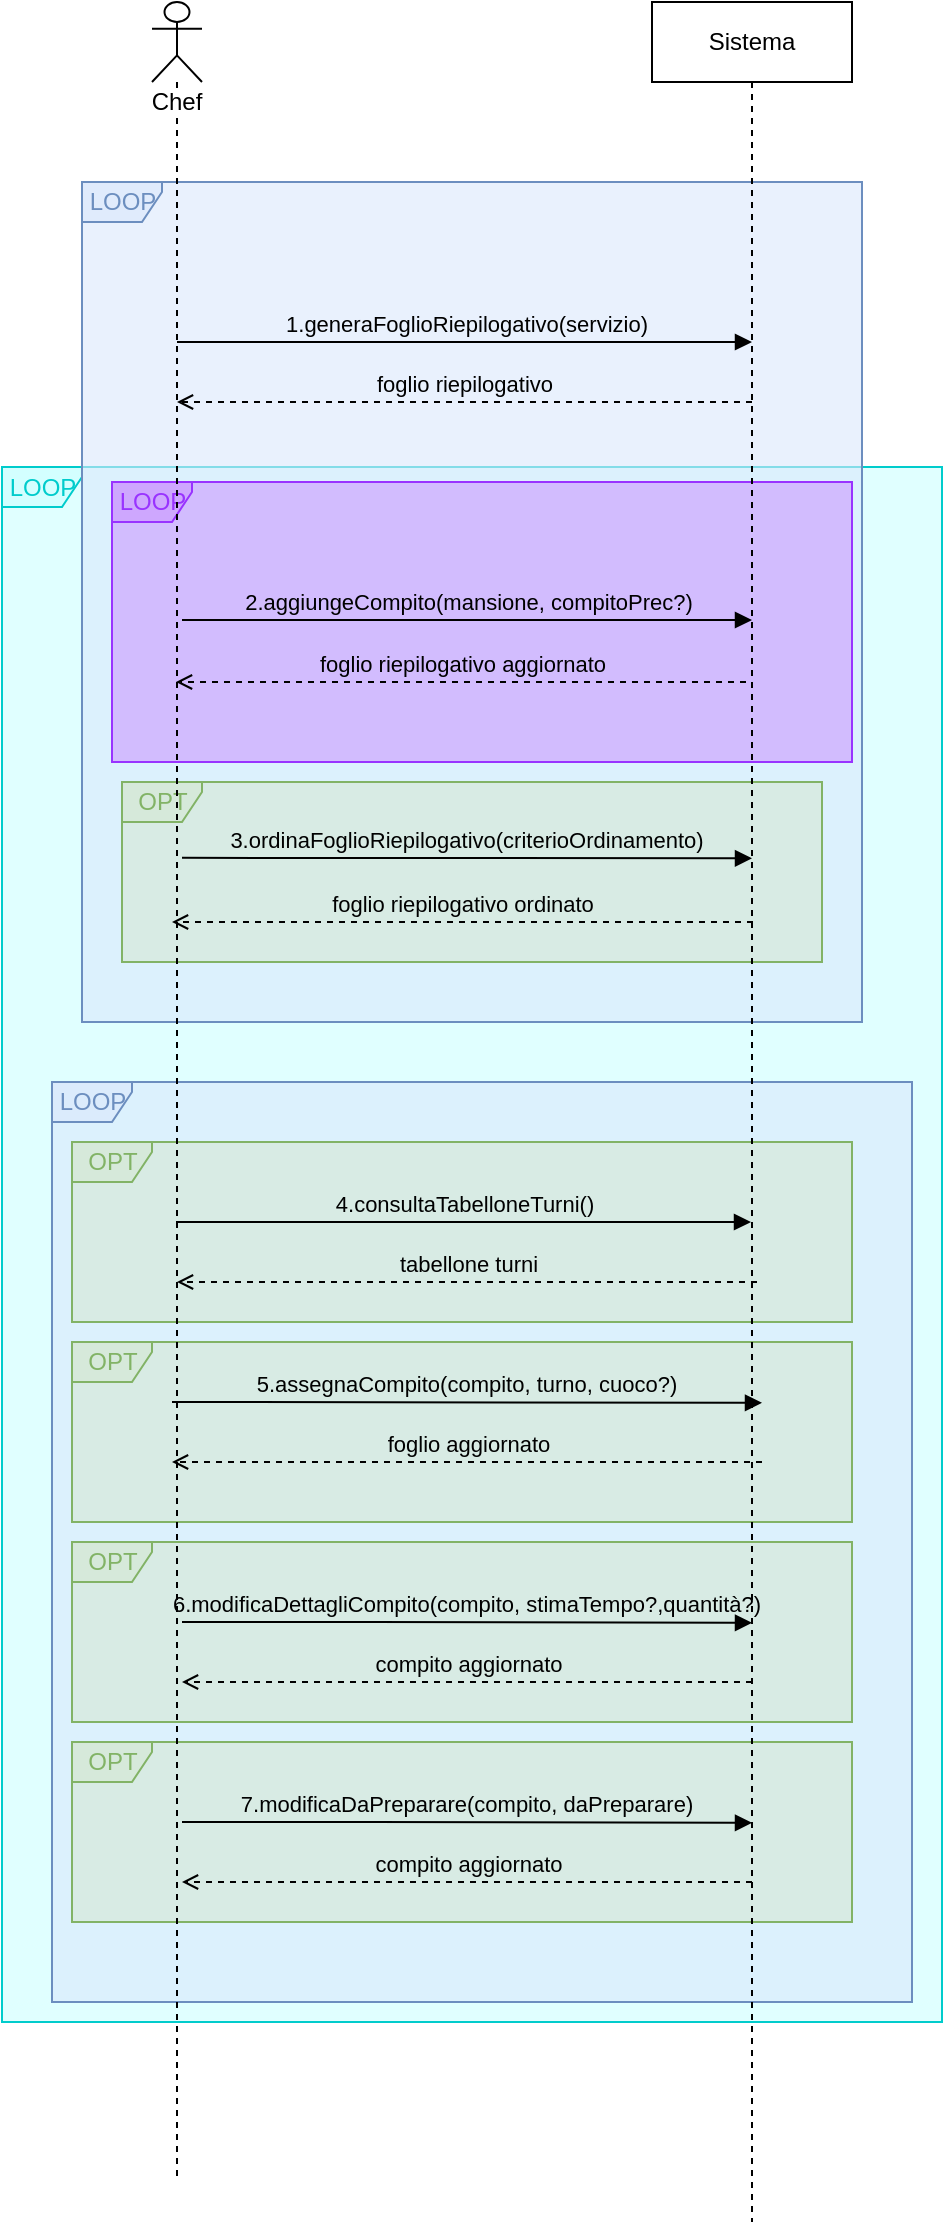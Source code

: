 <mxfile version="21.6.9" type="device">
  <diagram name="Page-1" id="f5A6CDPiya6YqWZAvQuT">
    <mxGraphModel dx="1194" dy="-622" grid="1" gridSize="10" guides="1" tooltips="1" connect="1" arrows="1" fold="1" page="1" pageScale="1" pageWidth="827" pageHeight="1169" math="0" shadow="0">
      <root>
        <mxCell id="0" />
        <mxCell id="1" parent="0" />
        <mxCell id="3oUJ_5gLEvu6R0pSqBkJ-33" value="LOOP" style="shape=umlFrame;tabWidth=110;tabHeight=30;tabPosition=left;html=1;boundedLbl=1;labelInHeader=1;width=40;height=20;swimlaneFillColor=#CCFFFF;fillColor=#CCFFFF;strokeColor=#00CCCC;fillOpacity=60;fontColor=#00CCCC;" parent="1" vertex="1">
          <mxGeometry x="165" y="1572.5" width="470" height="777.5" as="geometry" />
        </mxCell>
        <mxCell id="3oUJ_5gLEvu6R0pSqBkJ-21" value="LOOP" style="shape=umlFrame;tabWidth=110;tabHeight=30;tabPosition=left;html=1;boundedLbl=1;labelInHeader=1;width=40;height=20;swimlaneFillColor=#DAE8FC;fillColor=#DAE8FC;strokeColor=#6c8ebf;fillOpacity=60;fontColor=#6C8EBF;" parent="1" vertex="1">
          <mxGeometry x="190" y="1880" width="430" height="460" as="geometry" />
        </mxCell>
        <mxCell id="3oUJ_5gLEvu6R0pSqBkJ-22" value="OPT" style="shape=umlFrame;tabWidth=110;tabHeight=30;tabPosition=left;html=1;boundedLbl=1;labelInHeader=1;width=40;height=20;swimlaneFillColor=#D5E8D4;fillColor=#d5e8d4;strokeColor=#82b366;fillOpacity=60;fontColor=#82B366;" parent="1" vertex="1">
          <mxGeometry x="200" y="1910" width="390" height="90" as="geometry" />
        </mxCell>
        <mxCell id="3oUJ_5gLEvu6R0pSqBkJ-23" value="4.consultaTabelloneTurni()" style="html=1;verticalAlign=bottom;endArrow=block;edgeStyle=elbowEdgeStyle;elbow=vertical;curved=0;rounded=0;labelBackgroundColor=none;" parent="1" edge="1">
          <mxGeometry relative="1" as="geometry">
            <mxPoint x="252" y="1950" as="sourcePoint" />
            <Array as="points" />
            <mxPoint x="539.5" y="1950" as="targetPoint" />
          </mxGeometry>
        </mxCell>
        <mxCell id="3oUJ_5gLEvu6R0pSqBkJ-24" value="tabellone turni" style="html=1;verticalAlign=bottom;endArrow=open;edgeStyle=elbowEdgeStyle;elbow=vertical;curved=0;rounded=0;labelBackgroundColor=none;endFill=0;dashed=1;" parent="1" target="3oUJ_5gLEvu6R0pSqBkJ-30" edge="1">
          <mxGeometry relative="1" as="geometry">
            <mxPoint x="542.5" y="1980.0" as="sourcePoint" />
            <mxPoint x="257.5" y="1980.0" as="targetPoint" />
          </mxGeometry>
        </mxCell>
        <mxCell id="3oUJ_5gLEvu6R0pSqBkJ-1" value="LOOP" style="shape=umlFrame;tabWidth=110;tabHeight=30;tabPosition=left;html=1;boundedLbl=1;labelInHeader=1;width=40;height=20;swimlaneFillColor=#DAE8FC;fillColor=#DAE8FC;strokeColor=#6c8ebf;fillOpacity=60;fontColor=#6C8EBF;" parent="1" vertex="1">
          <mxGeometry x="205" y="1430" width="390" height="420" as="geometry" />
        </mxCell>
        <mxCell id="3oUJ_5gLEvu6R0pSqBkJ-27" value="OPT" style="shape=umlFrame;tabWidth=110;tabHeight=30;tabPosition=left;html=1;boundedLbl=1;labelInHeader=1;width=40;height=20;swimlaneFillColor=#D5E8D4;fillColor=#d5e8d4;strokeColor=#82b366;fillOpacity=60;fontColor=#82B366;" parent="1" vertex="1">
          <mxGeometry x="200" y="2110" width="390" height="90" as="geometry" />
        </mxCell>
        <mxCell id="3oUJ_5gLEvu6R0pSqBkJ-28" value="6.modificaDettagliCompito(compito, stimaTempo?,quantità?)" style="html=1;verticalAlign=bottom;endArrow=block;edgeStyle=elbowEdgeStyle;elbow=horizontal;curved=0;rounded=0;labelBackgroundColor=none;" parent="1" edge="1">
          <mxGeometry relative="1" as="geometry">
            <mxPoint x="255" y="2150" as="sourcePoint" />
            <Array as="points">
              <mxPoint x="350.5" y="2150.41" />
            </Array>
            <mxPoint x="540" y="2150.41" as="targetPoint" />
          </mxGeometry>
        </mxCell>
        <mxCell id="3oUJ_5gLEvu6R0pSqBkJ-29" value="compito aggiornato" style="html=1;verticalAlign=bottom;endArrow=open;edgeStyle=elbowEdgeStyle;elbow=vertical;curved=0;rounded=0;labelBackgroundColor=none;endFill=0;dashed=1;" parent="1" edge="1">
          <mxGeometry relative="1" as="geometry">
            <mxPoint x="540" y="2180.0" as="sourcePoint" />
            <mxPoint x="255" y="2180.0" as="targetPoint" />
          </mxGeometry>
        </mxCell>
        <mxCell id="3oUJ_5gLEvu6R0pSqBkJ-4" value="1.generaFoglioRiepilogativo(servizio)" style="html=1;verticalAlign=bottom;endArrow=block;edgeStyle=elbowEdgeStyle;elbow=vertical;curved=0;rounded=0;labelBackgroundColor=none;" parent="1" source="3oUJ_5gLEvu6R0pSqBkJ-30" edge="1">
          <mxGeometry relative="1" as="geometry">
            <mxPoint x="260" y="1510" as="sourcePoint" />
            <Array as="points">
              <mxPoint x="350.5" y="1510" />
            </Array>
            <mxPoint x="540" y="1510" as="targetPoint" />
          </mxGeometry>
        </mxCell>
        <mxCell id="3oUJ_5gLEvu6R0pSqBkJ-5" value="foglio riepilogativo" style="html=1;verticalAlign=bottom;endArrow=open;edgeStyle=elbowEdgeStyle;elbow=vertical;curved=0;rounded=0;labelBackgroundColor=none;dashed=1;endFill=0;" parent="1" target="3oUJ_5gLEvu6R0pSqBkJ-30" edge="1">
          <mxGeometry relative="1" as="geometry">
            <mxPoint x="540" y="1540" as="sourcePoint" />
            <mxPoint x="260" y="1540" as="targetPoint" />
            <mxPoint as="offset" />
          </mxGeometry>
        </mxCell>
        <mxCell id="3oUJ_5gLEvu6R0pSqBkJ-9" value="LOOP" style="shape=umlFrame;tabWidth=110;tabHeight=30;tabPosition=left;html=1;boundedLbl=1;labelInHeader=1;width=40;height=20;swimlaneFillColor=#CC99FF;fillColor=#CC99FF;strokeColor=#9933FF;fillOpacity=60;fontColor=#9933FF;" parent="1" vertex="1">
          <mxGeometry x="220" y="1580" width="370" height="140" as="geometry" />
        </mxCell>
        <mxCell id="3oUJ_5gLEvu6R0pSqBkJ-13" value="OPT" style="shape=umlFrame;tabWidth=110;tabHeight=30;tabPosition=left;html=1;boundedLbl=1;labelInHeader=1;width=40;height=20;swimlaneFillColor=#D5E8D4;fillColor=#d5e8d4;strokeColor=#82b366;fillOpacity=60;fontColor=#82B366;container=1;" parent="1" vertex="1">
          <mxGeometry x="225" y="1730" width="350" height="90" as="geometry" />
        </mxCell>
        <mxCell id="3oUJ_5gLEvu6R0pSqBkJ-18" value="foglio riepilogativo ordinato" style="html=1;verticalAlign=bottom;endArrow=open;edgeStyle=elbowEdgeStyle;elbow=vertical;curved=0;rounded=0;labelBackgroundColor=none;endFill=0;dashed=1;" parent="3oUJ_5gLEvu6R0pSqBkJ-13" edge="1">
          <mxGeometry relative="1" as="geometry">
            <mxPoint x="315.5" y="70.0" as="sourcePoint" />
            <mxPoint x="25" y="70.07" as="targetPoint" />
          </mxGeometry>
        </mxCell>
        <mxCell id="3oUJ_5gLEvu6R0pSqBkJ-11" value="2.aggiungeCompito(mansione, compitoPrec?)" style="html=1;verticalAlign=bottom;endArrow=block;edgeStyle=elbowEdgeStyle;elbow=vertical;curved=0;rounded=0;labelBackgroundColor=none;" parent="1" edge="1">
          <mxGeometry relative="1" as="geometry">
            <mxPoint x="255" y="1649" as="sourcePoint" />
            <Array as="points" />
            <mxPoint x="540" y="1649.41" as="targetPoint" />
          </mxGeometry>
        </mxCell>
        <mxCell id="3oUJ_5gLEvu6R0pSqBkJ-12" value="foglio riepilogativo aggiornato" style="html=1;verticalAlign=bottom;endArrow=open;edgeStyle=elbowEdgeStyle;elbow=vertical;curved=0;rounded=0;labelBackgroundColor=none;endFill=0;dashed=1;" parent="1" edge="1">
          <mxGeometry relative="1" as="geometry">
            <mxPoint x="537" y="1680" as="sourcePoint" />
            <mxPoint x="252" y="1680" as="targetPoint" />
          </mxGeometry>
        </mxCell>
        <mxCell id="3oUJ_5gLEvu6R0pSqBkJ-16" value="3.ordinaFoglioRiepilogativo(criterioOrdinamento)" style="html=1;verticalAlign=bottom;endArrow=block;edgeStyle=elbowEdgeStyle;elbow=vertical;curved=0;rounded=0;labelBackgroundColor=none;" parent="1" edge="1">
          <mxGeometry relative="1" as="geometry">
            <mxPoint x="255" y="1767.917" as="sourcePoint" />
            <Array as="points">
              <mxPoint x="350.5" y="1768.139" />
            </Array>
            <mxPoint x="540" y="1768.139" as="targetPoint" />
          </mxGeometry>
        </mxCell>
        <mxCell id="3oUJ_5gLEvu6R0pSqBkJ-34" value="OPT" style="shape=umlFrame;tabWidth=110;tabHeight=30;tabPosition=left;html=1;boundedLbl=1;labelInHeader=1;width=40;height=20;swimlaneFillColor=#D5E8D4;fillColor=#d5e8d4;strokeColor=#82b366;fillOpacity=60;fontColor=#82B366;" parent="1" vertex="1">
          <mxGeometry x="200" y="2010" width="390" height="90" as="geometry" />
        </mxCell>
        <mxCell id="3oUJ_5gLEvu6R0pSqBkJ-25" value="5.assegnaCompito(compito, turno, cuoco?)" style="html=1;verticalAlign=bottom;endArrow=block;edgeStyle=elbowEdgeStyle;elbow=vertical;curved=0;rounded=0;labelBackgroundColor=none;" parent="1" edge="1">
          <mxGeometry relative="1" as="geometry">
            <mxPoint x="250" y="2040" as="sourcePoint" />
            <Array as="points">
              <mxPoint x="355.5" y="2040.41" />
            </Array>
            <mxPoint x="545" y="2040.41" as="targetPoint" />
          </mxGeometry>
        </mxCell>
        <mxCell id="3oUJ_5gLEvu6R0pSqBkJ-26" value="foglio aggiornato" style="html=1;verticalAlign=bottom;endArrow=open;edgeStyle=elbowEdgeStyle;elbow=vertical;curved=0;rounded=0;labelBackgroundColor=none;endFill=0;dashed=1;" parent="1" edge="1">
          <mxGeometry relative="1" as="geometry">
            <mxPoint x="545" y="2070.0" as="sourcePoint" />
            <mxPoint x="250" y="2070" as="targetPoint" />
            <Array as="points" />
          </mxGeometry>
        </mxCell>
        <mxCell id="Eb5xcJv3AZ97Lmn3LzLL-2" value="OPT" style="shape=umlFrame;tabWidth=110;tabHeight=30;tabPosition=left;html=1;boundedLbl=1;labelInHeader=1;width=40;height=20;swimlaneFillColor=#D5E8D4;fillColor=#d5e8d4;strokeColor=#82b366;fillOpacity=60;fontColor=#82B366;" parent="1" vertex="1">
          <mxGeometry x="200" y="2210" width="390" height="90" as="geometry" />
        </mxCell>
        <mxCell id="Eb5xcJv3AZ97Lmn3LzLL-3" value="7.modificaDaPreparare(compito, daPreparare)" style="html=1;verticalAlign=bottom;endArrow=block;edgeStyle=elbowEdgeStyle;elbow=horizontal;curved=0;rounded=0;labelBackgroundColor=none;" parent="1" edge="1">
          <mxGeometry relative="1" as="geometry">
            <mxPoint x="255" y="2250" as="sourcePoint" />
            <Array as="points">
              <mxPoint x="350.5" y="2250.41" />
            </Array>
            <mxPoint x="540" y="2250.41" as="targetPoint" />
          </mxGeometry>
        </mxCell>
        <mxCell id="Eb5xcJv3AZ97Lmn3LzLL-4" value="compito aggiornato" style="html=1;verticalAlign=bottom;endArrow=open;edgeStyle=elbowEdgeStyle;elbow=vertical;curved=0;rounded=0;labelBackgroundColor=none;endFill=0;dashed=1;" parent="1" edge="1">
          <mxGeometry relative="1" as="geometry">
            <mxPoint x="540" y="2280.0" as="sourcePoint" />
            <mxPoint x="255" y="2280.0" as="targetPoint" />
          </mxGeometry>
        </mxCell>
        <mxCell id="3oUJ_5gLEvu6R0pSqBkJ-30" value="Chef" style="shape=umlLifeline;participant=umlActor;perimeter=lifelinePerimeter;whiteSpace=wrap;html=1;container=1;collapsible=0;recursiveResize=0;verticalAlign=top;spacingTop=36;outlineConnect=0;labelBackgroundColor=default;" parent="1" vertex="1">
          <mxGeometry x="240" y="1340" width="25" height="1090" as="geometry" />
        </mxCell>
        <mxCell id="3oUJ_5gLEvu6R0pSqBkJ-31" value="Sistema" style="shape=umlLifeline;perimeter=lifelinePerimeter;whiteSpace=wrap;html=1;container=0;collapsible=0;recursiveResize=0;outlineConnect=0;labelBackgroundColor=none;" parent="1" vertex="1">
          <mxGeometry x="490" y="1340" width="100" height="1110" as="geometry" />
        </mxCell>
      </root>
    </mxGraphModel>
  </diagram>
</mxfile>
